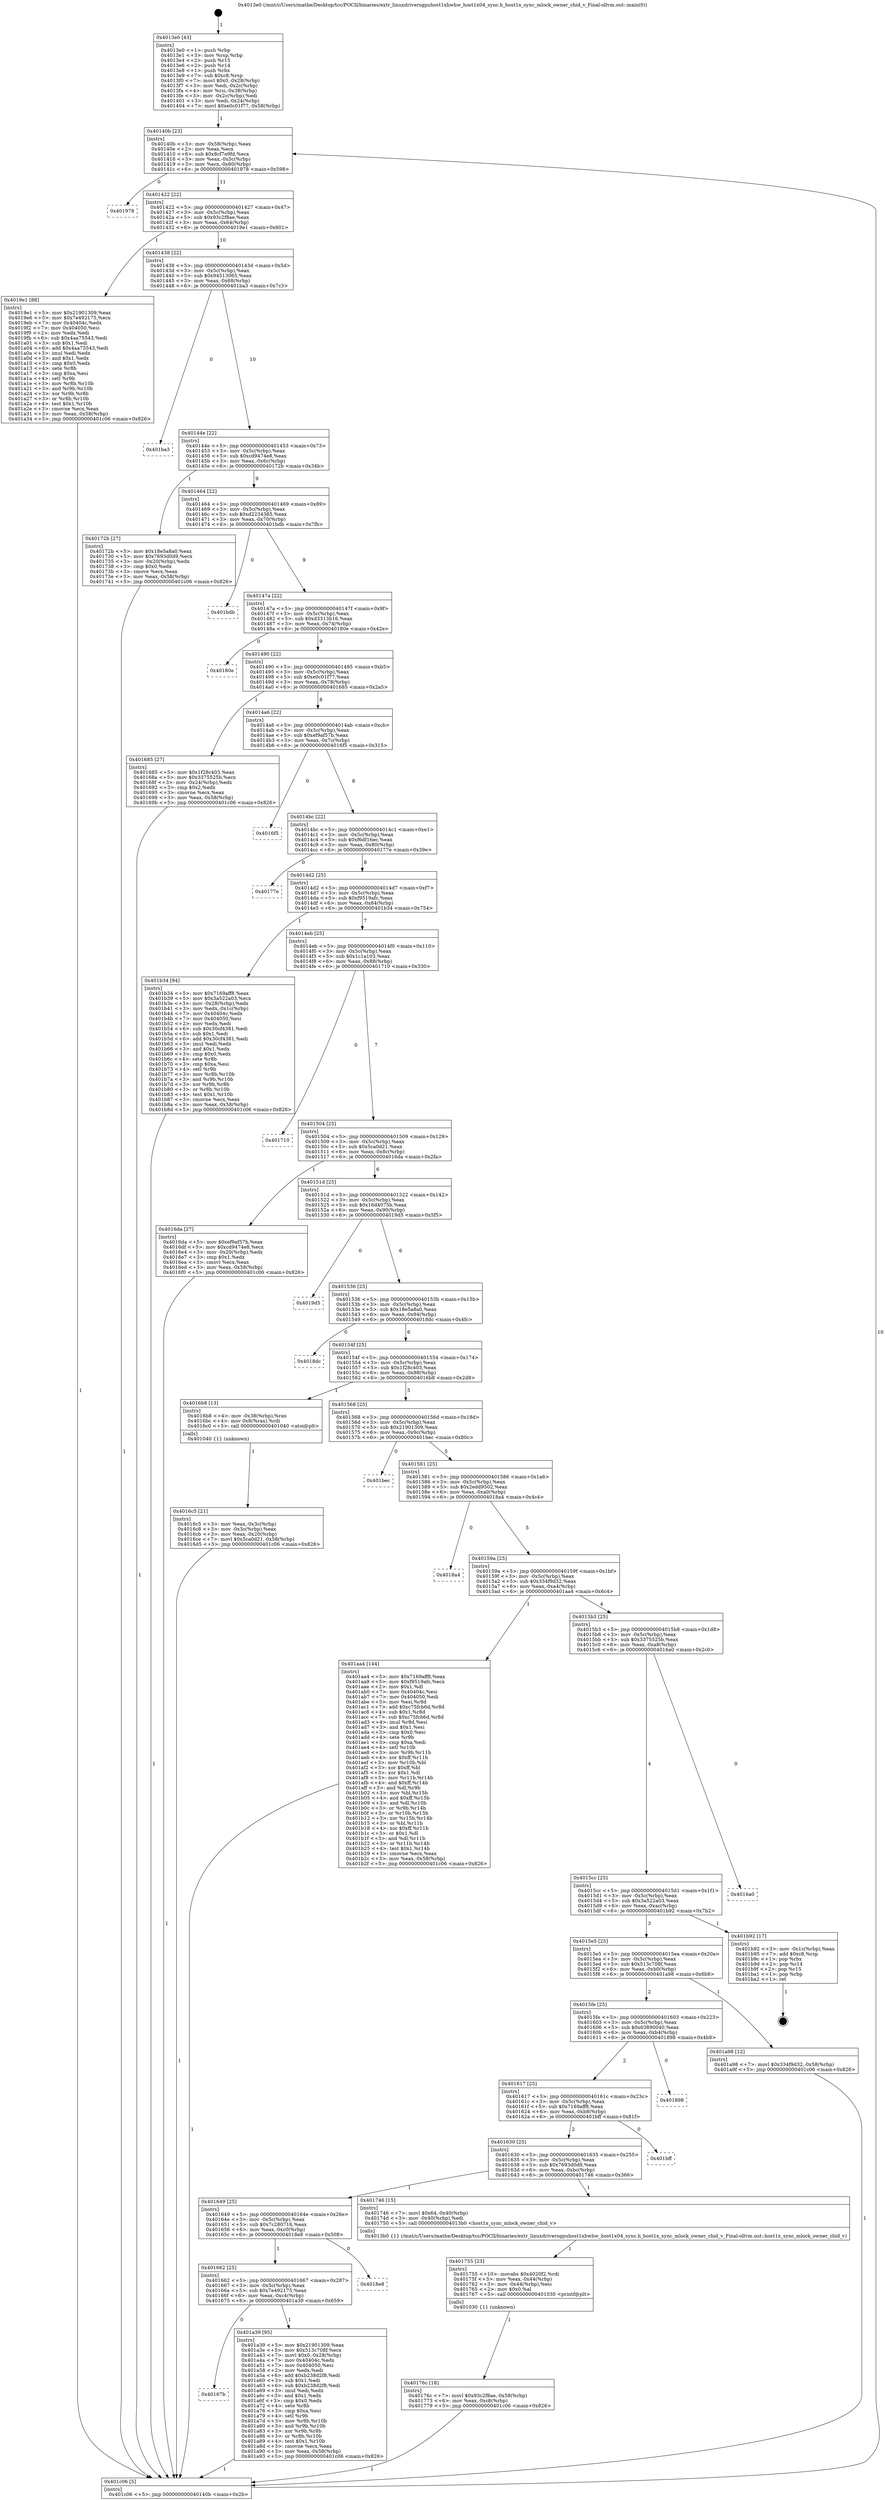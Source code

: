 digraph "0x4013e0" {
  label = "0x4013e0 (/mnt/c/Users/mathe/Desktop/tcc/POCII/binaries/extr_linuxdriversgpuhost1xhwhw_host1x04_sync.h_host1x_sync_mlock_owner_chid_v_Final-ollvm.out::main(0))"
  labelloc = "t"
  node[shape=record]

  Entry [label="",width=0.3,height=0.3,shape=circle,fillcolor=black,style=filled]
  "0x40140b" [label="{
     0x40140b [23]\l
     | [instrs]\l
     &nbsp;&nbsp;0x40140b \<+3\>: mov -0x58(%rbp),%eax\l
     &nbsp;&nbsp;0x40140e \<+2\>: mov %eax,%ecx\l
     &nbsp;&nbsp;0x401410 \<+6\>: sub $0x8cf7e9fd,%ecx\l
     &nbsp;&nbsp;0x401416 \<+3\>: mov %eax,-0x5c(%rbp)\l
     &nbsp;&nbsp;0x401419 \<+3\>: mov %ecx,-0x60(%rbp)\l
     &nbsp;&nbsp;0x40141c \<+6\>: je 0000000000401978 \<main+0x598\>\l
  }"]
  "0x401978" [label="{
     0x401978\l
  }", style=dashed]
  "0x401422" [label="{
     0x401422 [22]\l
     | [instrs]\l
     &nbsp;&nbsp;0x401422 \<+5\>: jmp 0000000000401427 \<main+0x47\>\l
     &nbsp;&nbsp;0x401427 \<+3\>: mov -0x5c(%rbp),%eax\l
     &nbsp;&nbsp;0x40142a \<+5\>: sub $0x93c2f8ae,%eax\l
     &nbsp;&nbsp;0x40142f \<+3\>: mov %eax,-0x64(%rbp)\l
     &nbsp;&nbsp;0x401432 \<+6\>: je 00000000004019e1 \<main+0x601\>\l
  }"]
  Exit [label="",width=0.3,height=0.3,shape=circle,fillcolor=black,style=filled,peripheries=2]
  "0x4019e1" [label="{
     0x4019e1 [88]\l
     | [instrs]\l
     &nbsp;&nbsp;0x4019e1 \<+5\>: mov $0x21901309,%eax\l
     &nbsp;&nbsp;0x4019e6 \<+5\>: mov $0x7e492175,%ecx\l
     &nbsp;&nbsp;0x4019eb \<+7\>: mov 0x40404c,%edx\l
     &nbsp;&nbsp;0x4019f2 \<+7\>: mov 0x404050,%esi\l
     &nbsp;&nbsp;0x4019f9 \<+2\>: mov %edx,%edi\l
     &nbsp;&nbsp;0x4019fb \<+6\>: sub $0x4aa75543,%edi\l
     &nbsp;&nbsp;0x401a01 \<+3\>: sub $0x1,%edi\l
     &nbsp;&nbsp;0x401a04 \<+6\>: add $0x4aa75543,%edi\l
     &nbsp;&nbsp;0x401a0a \<+3\>: imul %edi,%edx\l
     &nbsp;&nbsp;0x401a0d \<+3\>: and $0x1,%edx\l
     &nbsp;&nbsp;0x401a10 \<+3\>: cmp $0x0,%edx\l
     &nbsp;&nbsp;0x401a13 \<+4\>: sete %r8b\l
     &nbsp;&nbsp;0x401a17 \<+3\>: cmp $0xa,%esi\l
     &nbsp;&nbsp;0x401a1a \<+4\>: setl %r9b\l
     &nbsp;&nbsp;0x401a1e \<+3\>: mov %r8b,%r10b\l
     &nbsp;&nbsp;0x401a21 \<+3\>: and %r9b,%r10b\l
     &nbsp;&nbsp;0x401a24 \<+3\>: xor %r9b,%r8b\l
     &nbsp;&nbsp;0x401a27 \<+3\>: or %r8b,%r10b\l
     &nbsp;&nbsp;0x401a2a \<+4\>: test $0x1,%r10b\l
     &nbsp;&nbsp;0x401a2e \<+3\>: cmovne %ecx,%eax\l
     &nbsp;&nbsp;0x401a31 \<+3\>: mov %eax,-0x58(%rbp)\l
     &nbsp;&nbsp;0x401a34 \<+5\>: jmp 0000000000401c06 \<main+0x826\>\l
  }"]
  "0x401438" [label="{
     0x401438 [22]\l
     | [instrs]\l
     &nbsp;&nbsp;0x401438 \<+5\>: jmp 000000000040143d \<main+0x5d\>\l
     &nbsp;&nbsp;0x40143d \<+3\>: mov -0x5c(%rbp),%eax\l
     &nbsp;&nbsp;0x401440 \<+5\>: sub $0x94513065,%eax\l
     &nbsp;&nbsp;0x401445 \<+3\>: mov %eax,-0x68(%rbp)\l
     &nbsp;&nbsp;0x401448 \<+6\>: je 0000000000401ba3 \<main+0x7c3\>\l
  }"]
  "0x40167b" [label="{
     0x40167b\l
  }", style=dashed]
  "0x401ba3" [label="{
     0x401ba3\l
  }", style=dashed]
  "0x40144e" [label="{
     0x40144e [22]\l
     | [instrs]\l
     &nbsp;&nbsp;0x40144e \<+5\>: jmp 0000000000401453 \<main+0x73\>\l
     &nbsp;&nbsp;0x401453 \<+3\>: mov -0x5c(%rbp),%eax\l
     &nbsp;&nbsp;0x401456 \<+5\>: sub $0xcd9474e8,%eax\l
     &nbsp;&nbsp;0x40145b \<+3\>: mov %eax,-0x6c(%rbp)\l
     &nbsp;&nbsp;0x40145e \<+6\>: je 000000000040172b \<main+0x34b\>\l
  }"]
  "0x401a39" [label="{
     0x401a39 [95]\l
     | [instrs]\l
     &nbsp;&nbsp;0x401a39 \<+5\>: mov $0x21901309,%eax\l
     &nbsp;&nbsp;0x401a3e \<+5\>: mov $0x513c708f,%ecx\l
     &nbsp;&nbsp;0x401a43 \<+7\>: movl $0x0,-0x28(%rbp)\l
     &nbsp;&nbsp;0x401a4a \<+7\>: mov 0x40404c,%edx\l
     &nbsp;&nbsp;0x401a51 \<+7\>: mov 0x404050,%esi\l
     &nbsp;&nbsp;0x401a58 \<+2\>: mov %edx,%edi\l
     &nbsp;&nbsp;0x401a5a \<+6\>: add $0xb238d2f8,%edi\l
     &nbsp;&nbsp;0x401a60 \<+3\>: sub $0x1,%edi\l
     &nbsp;&nbsp;0x401a63 \<+6\>: sub $0xb238d2f8,%edi\l
     &nbsp;&nbsp;0x401a69 \<+3\>: imul %edi,%edx\l
     &nbsp;&nbsp;0x401a6c \<+3\>: and $0x1,%edx\l
     &nbsp;&nbsp;0x401a6f \<+3\>: cmp $0x0,%edx\l
     &nbsp;&nbsp;0x401a72 \<+4\>: sete %r8b\l
     &nbsp;&nbsp;0x401a76 \<+3\>: cmp $0xa,%esi\l
     &nbsp;&nbsp;0x401a79 \<+4\>: setl %r9b\l
     &nbsp;&nbsp;0x401a7d \<+3\>: mov %r8b,%r10b\l
     &nbsp;&nbsp;0x401a80 \<+3\>: and %r9b,%r10b\l
     &nbsp;&nbsp;0x401a83 \<+3\>: xor %r9b,%r8b\l
     &nbsp;&nbsp;0x401a86 \<+3\>: or %r8b,%r10b\l
     &nbsp;&nbsp;0x401a89 \<+4\>: test $0x1,%r10b\l
     &nbsp;&nbsp;0x401a8d \<+3\>: cmovne %ecx,%eax\l
     &nbsp;&nbsp;0x401a90 \<+3\>: mov %eax,-0x58(%rbp)\l
     &nbsp;&nbsp;0x401a93 \<+5\>: jmp 0000000000401c06 \<main+0x826\>\l
  }"]
  "0x40172b" [label="{
     0x40172b [27]\l
     | [instrs]\l
     &nbsp;&nbsp;0x40172b \<+5\>: mov $0x18e5a8a0,%eax\l
     &nbsp;&nbsp;0x401730 \<+5\>: mov $0x7693d0d9,%ecx\l
     &nbsp;&nbsp;0x401735 \<+3\>: mov -0x20(%rbp),%edx\l
     &nbsp;&nbsp;0x401738 \<+3\>: cmp $0x0,%edx\l
     &nbsp;&nbsp;0x40173b \<+3\>: cmove %ecx,%eax\l
     &nbsp;&nbsp;0x40173e \<+3\>: mov %eax,-0x58(%rbp)\l
     &nbsp;&nbsp;0x401741 \<+5\>: jmp 0000000000401c06 \<main+0x826\>\l
  }"]
  "0x401464" [label="{
     0x401464 [22]\l
     | [instrs]\l
     &nbsp;&nbsp;0x401464 \<+5\>: jmp 0000000000401469 \<main+0x89\>\l
     &nbsp;&nbsp;0x401469 \<+3\>: mov -0x5c(%rbp),%eax\l
     &nbsp;&nbsp;0x40146c \<+5\>: sub $0xd2234385,%eax\l
     &nbsp;&nbsp;0x401471 \<+3\>: mov %eax,-0x70(%rbp)\l
     &nbsp;&nbsp;0x401474 \<+6\>: je 0000000000401bdb \<main+0x7fb\>\l
  }"]
  "0x401662" [label="{
     0x401662 [25]\l
     | [instrs]\l
     &nbsp;&nbsp;0x401662 \<+5\>: jmp 0000000000401667 \<main+0x287\>\l
     &nbsp;&nbsp;0x401667 \<+3\>: mov -0x5c(%rbp),%eax\l
     &nbsp;&nbsp;0x40166a \<+5\>: sub $0x7e492175,%eax\l
     &nbsp;&nbsp;0x40166f \<+6\>: mov %eax,-0xc4(%rbp)\l
     &nbsp;&nbsp;0x401675 \<+6\>: je 0000000000401a39 \<main+0x659\>\l
  }"]
  "0x401bdb" [label="{
     0x401bdb\l
  }", style=dashed]
  "0x40147a" [label="{
     0x40147a [22]\l
     | [instrs]\l
     &nbsp;&nbsp;0x40147a \<+5\>: jmp 000000000040147f \<main+0x9f\>\l
     &nbsp;&nbsp;0x40147f \<+3\>: mov -0x5c(%rbp),%eax\l
     &nbsp;&nbsp;0x401482 \<+5\>: sub $0xd3313b16,%eax\l
     &nbsp;&nbsp;0x401487 \<+3\>: mov %eax,-0x74(%rbp)\l
     &nbsp;&nbsp;0x40148a \<+6\>: je 000000000040180e \<main+0x42e\>\l
  }"]
  "0x4018e8" [label="{
     0x4018e8\l
  }", style=dashed]
  "0x40180e" [label="{
     0x40180e\l
  }", style=dashed]
  "0x401490" [label="{
     0x401490 [22]\l
     | [instrs]\l
     &nbsp;&nbsp;0x401490 \<+5\>: jmp 0000000000401495 \<main+0xb5\>\l
     &nbsp;&nbsp;0x401495 \<+3\>: mov -0x5c(%rbp),%eax\l
     &nbsp;&nbsp;0x401498 \<+5\>: sub $0xe0c01f77,%eax\l
     &nbsp;&nbsp;0x40149d \<+3\>: mov %eax,-0x78(%rbp)\l
     &nbsp;&nbsp;0x4014a0 \<+6\>: je 0000000000401685 \<main+0x2a5\>\l
  }"]
  "0x40176c" [label="{
     0x40176c [18]\l
     | [instrs]\l
     &nbsp;&nbsp;0x40176c \<+7\>: movl $0x93c2f8ae,-0x58(%rbp)\l
     &nbsp;&nbsp;0x401773 \<+6\>: mov %eax,-0xc8(%rbp)\l
     &nbsp;&nbsp;0x401779 \<+5\>: jmp 0000000000401c06 \<main+0x826\>\l
  }"]
  "0x401685" [label="{
     0x401685 [27]\l
     | [instrs]\l
     &nbsp;&nbsp;0x401685 \<+5\>: mov $0x1f28c403,%eax\l
     &nbsp;&nbsp;0x40168a \<+5\>: mov $0x3375525b,%ecx\l
     &nbsp;&nbsp;0x40168f \<+3\>: mov -0x24(%rbp),%edx\l
     &nbsp;&nbsp;0x401692 \<+3\>: cmp $0x2,%edx\l
     &nbsp;&nbsp;0x401695 \<+3\>: cmovne %ecx,%eax\l
     &nbsp;&nbsp;0x401698 \<+3\>: mov %eax,-0x58(%rbp)\l
     &nbsp;&nbsp;0x40169b \<+5\>: jmp 0000000000401c06 \<main+0x826\>\l
  }"]
  "0x4014a6" [label="{
     0x4014a6 [22]\l
     | [instrs]\l
     &nbsp;&nbsp;0x4014a6 \<+5\>: jmp 00000000004014ab \<main+0xcb\>\l
     &nbsp;&nbsp;0x4014ab \<+3\>: mov -0x5c(%rbp),%eax\l
     &nbsp;&nbsp;0x4014ae \<+5\>: sub $0xef9af57b,%eax\l
     &nbsp;&nbsp;0x4014b3 \<+3\>: mov %eax,-0x7c(%rbp)\l
     &nbsp;&nbsp;0x4014b6 \<+6\>: je 00000000004016f5 \<main+0x315\>\l
  }"]
  "0x401c06" [label="{
     0x401c06 [5]\l
     | [instrs]\l
     &nbsp;&nbsp;0x401c06 \<+5\>: jmp 000000000040140b \<main+0x2b\>\l
  }"]
  "0x4013e0" [label="{
     0x4013e0 [43]\l
     | [instrs]\l
     &nbsp;&nbsp;0x4013e0 \<+1\>: push %rbp\l
     &nbsp;&nbsp;0x4013e1 \<+3\>: mov %rsp,%rbp\l
     &nbsp;&nbsp;0x4013e4 \<+2\>: push %r15\l
     &nbsp;&nbsp;0x4013e6 \<+2\>: push %r14\l
     &nbsp;&nbsp;0x4013e8 \<+1\>: push %rbx\l
     &nbsp;&nbsp;0x4013e9 \<+7\>: sub $0xc8,%rsp\l
     &nbsp;&nbsp;0x4013f0 \<+7\>: movl $0x0,-0x28(%rbp)\l
     &nbsp;&nbsp;0x4013f7 \<+3\>: mov %edi,-0x2c(%rbp)\l
     &nbsp;&nbsp;0x4013fa \<+4\>: mov %rsi,-0x38(%rbp)\l
     &nbsp;&nbsp;0x4013fe \<+3\>: mov -0x2c(%rbp),%edi\l
     &nbsp;&nbsp;0x401401 \<+3\>: mov %edi,-0x24(%rbp)\l
     &nbsp;&nbsp;0x401404 \<+7\>: movl $0xe0c01f77,-0x58(%rbp)\l
  }"]
  "0x401755" [label="{
     0x401755 [23]\l
     | [instrs]\l
     &nbsp;&nbsp;0x401755 \<+10\>: movabs $0x4020f2,%rdi\l
     &nbsp;&nbsp;0x40175f \<+3\>: mov %eax,-0x44(%rbp)\l
     &nbsp;&nbsp;0x401762 \<+3\>: mov -0x44(%rbp),%esi\l
     &nbsp;&nbsp;0x401765 \<+2\>: mov $0x0,%al\l
     &nbsp;&nbsp;0x401767 \<+5\>: call 0000000000401030 \<printf@plt\>\l
     | [calls]\l
     &nbsp;&nbsp;0x401030 \{1\} (unknown)\l
  }"]
  "0x4016f5" [label="{
     0x4016f5\l
  }", style=dashed]
  "0x4014bc" [label="{
     0x4014bc [22]\l
     | [instrs]\l
     &nbsp;&nbsp;0x4014bc \<+5\>: jmp 00000000004014c1 \<main+0xe1\>\l
     &nbsp;&nbsp;0x4014c1 \<+3\>: mov -0x5c(%rbp),%eax\l
     &nbsp;&nbsp;0x4014c4 \<+5\>: sub $0xf6df16ec,%eax\l
     &nbsp;&nbsp;0x4014c9 \<+3\>: mov %eax,-0x80(%rbp)\l
     &nbsp;&nbsp;0x4014cc \<+6\>: je 000000000040177e \<main+0x39e\>\l
  }"]
  "0x401649" [label="{
     0x401649 [25]\l
     | [instrs]\l
     &nbsp;&nbsp;0x401649 \<+5\>: jmp 000000000040164e \<main+0x26e\>\l
     &nbsp;&nbsp;0x40164e \<+3\>: mov -0x5c(%rbp),%eax\l
     &nbsp;&nbsp;0x401651 \<+5\>: sub $0x7c280716,%eax\l
     &nbsp;&nbsp;0x401656 \<+6\>: mov %eax,-0xc0(%rbp)\l
     &nbsp;&nbsp;0x40165c \<+6\>: je 00000000004018e8 \<main+0x508\>\l
  }"]
  "0x40177e" [label="{
     0x40177e\l
  }", style=dashed]
  "0x4014d2" [label="{
     0x4014d2 [25]\l
     | [instrs]\l
     &nbsp;&nbsp;0x4014d2 \<+5\>: jmp 00000000004014d7 \<main+0xf7\>\l
     &nbsp;&nbsp;0x4014d7 \<+3\>: mov -0x5c(%rbp),%eax\l
     &nbsp;&nbsp;0x4014da \<+5\>: sub $0xf9519afc,%eax\l
     &nbsp;&nbsp;0x4014df \<+6\>: mov %eax,-0x84(%rbp)\l
     &nbsp;&nbsp;0x4014e5 \<+6\>: je 0000000000401b34 \<main+0x754\>\l
  }"]
  "0x401746" [label="{
     0x401746 [15]\l
     | [instrs]\l
     &nbsp;&nbsp;0x401746 \<+7\>: movl $0x64,-0x40(%rbp)\l
     &nbsp;&nbsp;0x40174d \<+3\>: mov -0x40(%rbp),%edi\l
     &nbsp;&nbsp;0x401750 \<+5\>: call 00000000004013b0 \<host1x_sync_mlock_owner_chid_v\>\l
     | [calls]\l
     &nbsp;&nbsp;0x4013b0 \{1\} (/mnt/c/Users/mathe/Desktop/tcc/POCII/binaries/extr_linuxdriversgpuhost1xhwhw_host1x04_sync.h_host1x_sync_mlock_owner_chid_v_Final-ollvm.out::host1x_sync_mlock_owner_chid_v)\l
  }"]
  "0x401b34" [label="{
     0x401b34 [94]\l
     | [instrs]\l
     &nbsp;&nbsp;0x401b34 \<+5\>: mov $0x7169aff8,%eax\l
     &nbsp;&nbsp;0x401b39 \<+5\>: mov $0x3a522a03,%ecx\l
     &nbsp;&nbsp;0x401b3e \<+3\>: mov -0x28(%rbp),%edx\l
     &nbsp;&nbsp;0x401b41 \<+3\>: mov %edx,-0x1c(%rbp)\l
     &nbsp;&nbsp;0x401b44 \<+7\>: mov 0x40404c,%edx\l
     &nbsp;&nbsp;0x401b4b \<+7\>: mov 0x404050,%esi\l
     &nbsp;&nbsp;0x401b52 \<+2\>: mov %edx,%edi\l
     &nbsp;&nbsp;0x401b54 \<+6\>: sub $0x30cf4381,%edi\l
     &nbsp;&nbsp;0x401b5a \<+3\>: sub $0x1,%edi\l
     &nbsp;&nbsp;0x401b5d \<+6\>: add $0x30cf4381,%edi\l
     &nbsp;&nbsp;0x401b63 \<+3\>: imul %edi,%edx\l
     &nbsp;&nbsp;0x401b66 \<+3\>: and $0x1,%edx\l
     &nbsp;&nbsp;0x401b69 \<+3\>: cmp $0x0,%edx\l
     &nbsp;&nbsp;0x401b6c \<+4\>: sete %r8b\l
     &nbsp;&nbsp;0x401b70 \<+3\>: cmp $0xa,%esi\l
     &nbsp;&nbsp;0x401b73 \<+4\>: setl %r9b\l
     &nbsp;&nbsp;0x401b77 \<+3\>: mov %r8b,%r10b\l
     &nbsp;&nbsp;0x401b7a \<+3\>: and %r9b,%r10b\l
     &nbsp;&nbsp;0x401b7d \<+3\>: xor %r9b,%r8b\l
     &nbsp;&nbsp;0x401b80 \<+3\>: or %r8b,%r10b\l
     &nbsp;&nbsp;0x401b83 \<+4\>: test $0x1,%r10b\l
     &nbsp;&nbsp;0x401b87 \<+3\>: cmovne %ecx,%eax\l
     &nbsp;&nbsp;0x401b8a \<+3\>: mov %eax,-0x58(%rbp)\l
     &nbsp;&nbsp;0x401b8d \<+5\>: jmp 0000000000401c06 \<main+0x826\>\l
  }"]
  "0x4014eb" [label="{
     0x4014eb [25]\l
     | [instrs]\l
     &nbsp;&nbsp;0x4014eb \<+5\>: jmp 00000000004014f0 \<main+0x110\>\l
     &nbsp;&nbsp;0x4014f0 \<+3\>: mov -0x5c(%rbp),%eax\l
     &nbsp;&nbsp;0x4014f3 \<+5\>: sub $0x1c1a103,%eax\l
     &nbsp;&nbsp;0x4014f8 \<+6\>: mov %eax,-0x88(%rbp)\l
     &nbsp;&nbsp;0x4014fe \<+6\>: je 0000000000401710 \<main+0x330\>\l
  }"]
  "0x401630" [label="{
     0x401630 [25]\l
     | [instrs]\l
     &nbsp;&nbsp;0x401630 \<+5\>: jmp 0000000000401635 \<main+0x255\>\l
     &nbsp;&nbsp;0x401635 \<+3\>: mov -0x5c(%rbp),%eax\l
     &nbsp;&nbsp;0x401638 \<+5\>: sub $0x7693d0d9,%eax\l
     &nbsp;&nbsp;0x40163d \<+6\>: mov %eax,-0xbc(%rbp)\l
     &nbsp;&nbsp;0x401643 \<+6\>: je 0000000000401746 \<main+0x366\>\l
  }"]
  "0x401710" [label="{
     0x401710\l
  }", style=dashed]
  "0x401504" [label="{
     0x401504 [25]\l
     | [instrs]\l
     &nbsp;&nbsp;0x401504 \<+5\>: jmp 0000000000401509 \<main+0x129\>\l
     &nbsp;&nbsp;0x401509 \<+3\>: mov -0x5c(%rbp),%eax\l
     &nbsp;&nbsp;0x40150c \<+5\>: sub $0x5ca0d21,%eax\l
     &nbsp;&nbsp;0x401511 \<+6\>: mov %eax,-0x8c(%rbp)\l
     &nbsp;&nbsp;0x401517 \<+6\>: je 00000000004016da \<main+0x2fa\>\l
  }"]
  "0x401bff" [label="{
     0x401bff\l
  }", style=dashed]
  "0x4016da" [label="{
     0x4016da [27]\l
     | [instrs]\l
     &nbsp;&nbsp;0x4016da \<+5\>: mov $0xef9af57b,%eax\l
     &nbsp;&nbsp;0x4016df \<+5\>: mov $0xcd9474e8,%ecx\l
     &nbsp;&nbsp;0x4016e4 \<+3\>: mov -0x20(%rbp),%edx\l
     &nbsp;&nbsp;0x4016e7 \<+3\>: cmp $0x1,%edx\l
     &nbsp;&nbsp;0x4016ea \<+3\>: cmovl %ecx,%eax\l
     &nbsp;&nbsp;0x4016ed \<+3\>: mov %eax,-0x58(%rbp)\l
     &nbsp;&nbsp;0x4016f0 \<+5\>: jmp 0000000000401c06 \<main+0x826\>\l
  }"]
  "0x40151d" [label="{
     0x40151d [25]\l
     | [instrs]\l
     &nbsp;&nbsp;0x40151d \<+5\>: jmp 0000000000401522 \<main+0x142\>\l
     &nbsp;&nbsp;0x401522 \<+3\>: mov -0x5c(%rbp),%eax\l
     &nbsp;&nbsp;0x401525 \<+5\>: sub $0x16d4075b,%eax\l
     &nbsp;&nbsp;0x40152a \<+6\>: mov %eax,-0x90(%rbp)\l
     &nbsp;&nbsp;0x401530 \<+6\>: je 00000000004019d5 \<main+0x5f5\>\l
  }"]
  "0x401617" [label="{
     0x401617 [25]\l
     | [instrs]\l
     &nbsp;&nbsp;0x401617 \<+5\>: jmp 000000000040161c \<main+0x23c\>\l
     &nbsp;&nbsp;0x40161c \<+3\>: mov -0x5c(%rbp),%eax\l
     &nbsp;&nbsp;0x40161f \<+5\>: sub $0x7169aff8,%eax\l
     &nbsp;&nbsp;0x401624 \<+6\>: mov %eax,-0xb8(%rbp)\l
     &nbsp;&nbsp;0x40162a \<+6\>: je 0000000000401bff \<main+0x81f\>\l
  }"]
  "0x4019d5" [label="{
     0x4019d5\l
  }", style=dashed]
  "0x401536" [label="{
     0x401536 [25]\l
     | [instrs]\l
     &nbsp;&nbsp;0x401536 \<+5\>: jmp 000000000040153b \<main+0x15b\>\l
     &nbsp;&nbsp;0x40153b \<+3\>: mov -0x5c(%rbp),%eax\l
     &nbsp;&nbsp;0x40153e \<+5\>: sub $0x18e5a8a0,%eax\l
     &nbsp;&nbsp;0x401543 \<+6\>: mov %eax,-0x94(%rbp)\l
     &nbsp;&nbsp;0x401549 \<+6\>: je 00000000004018dc \<main+0x4fc\>\l
  }"]
  "0x401898" [label="{
     0x401898\l
  }", style=dashed]
  "0x4018dc" [label="{
     0x4018dc\l
  }", style=dashed]
  "0x40154f" [label="{
     0x40154f [25]\l
     | [instrs]\l
     &nbsp;&nbsp;0x40154f \<+5\>: jmp 0000000000401554 \<main+0x174\>\l
     &nbsp;&nbsp;0x401554 \<+3\>: mov -0x5c(%rbp),%eax\l
     &nbsp;&nbsp;0x401557 \<+5\>: sub $0x1f28c403,%eax\l
     &nbsp;&nbsp;0x40155c \<+6\>: mov %eax,-0x98(%rbp)\l
     &nbsp;&nbsp;0x401562 \<+6\>: je 00000000004016b8 \<main+0x2d8\>\l
  }"]
  "0x4015fe" [label="{
     0x4015fe [25]\l
     | [instrs]\l
     &nbsp;&nbsp;0x4015fe \<+5\>: jmp 0000000000401603 \<main+0x223\>\l
     &nbsp;&nbsp;0x401603 \<+3\>: mov -0x5c(%rbp),%eax\l
     &nbsp;&nbsp;0x401606 \<+5\>: sub $0x63890040,%eax\l
     &nbsp;&nbsp;0x40160b \<+6\>: mov %eax,-0xb4(%rbp)\l
     &nbsp;&nbsp;0x401611 \<+6\>: je 0000000000401898 \<main+0x4b8\>\l
  }"]
  "0x4016b8" [label="{
     0x4016b8 [13]\l
     | [instrs]\l
     &nbsp;&nbsp;0x4016b8 \<+4\>: mov -0x38(%rbp),%rax\l
     &nbsp;&nbsp;0x4016bc \<+4\>: mov 0x8(%rax),%rdi\l
     &nbsp;&nbsp;0x4016c0 \<+5\>: call 0000000000401040 \<atoi@plt\>\l
     | [calls]\l
     &nbsp;&nbsp;0x401040 \{1\} (unknown)\l
  }"]
  "0x401568" [label="{
     0x401568 [25]\l
     | [instrs]\l
     &nbsp;&nbsp;0x401568 \<+5\>: jmp 000000000040156d \<main+0x18d\>\l
     &nbsp;&nbsp;0x40156d \<+3\>: mov -0x5c(%rbp),%eax\l
     &nbsp;&nbsp;0x401570 \<+5\>: sub $0x21901309,%eax\l
     &nbsp;&nbsp;0x401575 \<+6\>: mov %eax,-0x9c(%rbp)\l
     &nbsp;&nbsp;0x40157b \<+6\>: je 0000000000401bec \<main+0x80c\>\l
  }"]
  "0x4016c5" [label="{
     0x4016c5 [21]\l
     | [instrs]\l
     &nbsp;&nbsp;0x4016c5 \<+3\>: mov %eax,-0x3c(%rbp)\l
     &nbsp;&nbsp;0x4016c8 \<+3\>: mov -0x3c(%rbp),%eax\l
     &nbsp;&nbsp;0x4016cb \<+3\>: mov %eax,-0x20(%rbp)\l
     &nbsp;&nbsp;0x4016ce \<+7\>: movl $0x5ca0d21,-0x58(%rbp)\l
     &nbsp;&nbsp;0x4016d5 \<+5\>: jmp 0000000000401c06 \<main+0x826\>\l
  }"]
  "0x401a98" [label="{
     0x401a98 [12]\l
     | [instrs]\l
     &nbsp;&nbsp;0x401a98 \<+7\>: movl $0x334f9d32,-0x58(%rbp)\l
     &nbsp;&nbsp;0x401a9f \<+5\>: jmp 0000000000401c06 \<main+0x826\>\l
  }"]
  "0x401bec" [label="{
     0x401bec\l
  }", style=dashed]
  "0x401581" [label="{
     0x401581 [25]\l
     | [instrs]\l
     &nbsp;&nbsp;0x401581 \<+5\>: jmp 0000000000401586 \<main+0x1a6\>\l
     &nbsp;&nbsp;0x401586 \<+3\>: mov -0x5c(%rbp),%eax\l
     &nbsp;&nbsp;0x401589 \<+5\>: sub $0x2edd9502,%eax\l
     &nbsp;&nbsp;0x40158e \<+6\>: mov %eax,-0xa0(%rbp)\l
     &nbsp;&nbsp;0x401594 \<+6\>: je 00000000004018a4 \<main+0x4c4\>\l
  }"]
  "0x4015e5" [label="{
     0x4015e5 [25]\l
     | [instrs]\l
     &nbsp;&nbsp;0x4015e5 \<+5\>: jmp 00000000004015ea \<main+0x20a\>\l
     &nbsp;&nbsp;0x4015ea \<+3\>: mov -0x5c(%rbp),%eax\l
     &nbsp;&nbsp;0x4015ed \<+5\>: sub $0x513c708f,%eax\l
     &nbsp;&nbsp;0x4015f2 \<+6\>: mov %eax,-0xb0(%rbp)\l
     &nbsp;&nbsp;0x4015f8 \<+6\>: je 0000000000401a98 \<main+0x6b8\>\l
  }"]
  "0x4018a4" [label="{
     0x4018a4\l
  }", style=dashed]
  "0x40159a" [label="{
     0x40159a [25]\l
     | [instrs]\l
     &nbsp;&nbsp;0x40159a \<+5\>: jmp 000000000040159f \<main+0x1bf\>\l
     &nbsp;&nbsp;0x40159f \<+3\>: mov -0x5c(%rbp),%eax\l
     &nbsp;&nbsp;0x4015a2 \<+5\>: sub $0x334f9d32,%eax\l
     &nbsp;&nbsp;0x4015a7 \<+6\>: mov %eax,-0xa4(%rbp)\l
     &nbsp;&nbsp;0x4015ad \<+6\>: je 0000000000401aa4 \<main+0x6c4\>\l
  }"]
  "0x401b92" [label="{
     0x401b92 [17]\l
     | [instrs]\l
     &nbsp;&nbsp;0x401b92 \<+3\>: mov -0x1c(%rbp),%eax\l
     &nbsp;&nbsp;0x401b95 \<+7\>: add $0xc8,%rsp\l
     &nbsp;&nbsp;0x401b9c \<+1\>: pop %rbx\l
     &nbsp;&nbsp;0x401b9d \<+2\>: pop %r14\l
     &nbsp;&nbsp;0x401b9f \<+2\>: pop %r15\l
     &nbsp;&nbsp;0x401ba1 \<+1\>: pop %rbp\l
     &nbsp;&nbsp;0x401ba2 \<+1\>: ret\l
  }"]
  "0x401aa4" [label="{
     0x401aa4 [144]\l
     | [instrs]\l
     &nbsp;&nbsp;0x401aa4 \<+5\>: mov $0x7169aff8,%eax\l
     &nbsp;&nbsp;0x401aa9 \<+5\>: mov $0xf9519afc,%ecx\l
     &nbsp;&nbsp;0x401aae \<+2\>: mov $0x1,%dl\l
     &nbsp;&nbsp;0x401ab0 \<+7\>: mov 0x40404c,%esi\l
     &nbsp;&nbsp;0x401ab7 \<+7\>: mov 0x404050,%edi\l
     &nbsp;&nbsp;0x401abe \<+3\>: mov %esi,%r8d\l
     &nbsp;&nbsp;0x401ac1 \<+7\>: add $0xc75fcb6d,%r8d\l
     &nbsp;&nbsp;0x401ac8 \<+4\>: sub $0x1,%r8d\l
     &nbsp;&nbsp;0x401acc \<+7\>: sub $0xc75fcb6d,%r8d\l
     &nbsp;&nbsp;0x401ad3 \<+4\>: imul %r8d,%esi\l
     &nbsp;&nbsp;0x401ad7 \<+3\>: and $0x1,%esi\l
     &nbsp;&nbsp;0x401ada \<+3\>: cmp $0x0,%esi\l
     &nbsp;&nbsp;0x401add \<+4\>: sete %r9b\l
     &nbsp;&nbsp;0x401ae1 \<+3\>: cmp $0xa,%edi\l
     &nbsp;&nbsp;0x401ae4 \<+4\>: setl %r10b\l
     &nbsp;&nbsp;0x401ae8 \<+3\>: mov %r9b,%r11b\l
     &nbsp;&nbsp;0x401aeb \<+4\>: xor $0xff,%r11b\l
     &nbsp;&nbsp;0x401aef \<+3\>: mov %r10b,%bl\l
     &nbsp;&nbsp;0x401af2 \<+3\>: xor $0xff,%bl\l
     &nbsp;&nbsp;0x401af5 \<+3\>: xor $0x1,%dl\l
     &nbsp;&nbsp;0x401af8 \<+3\>: mov %r11b,%r14b\l
     &nbsp;&nbsp;0x401afb \<+4\>: and $0xff,%r14b\l
     &nbsp;&nbsp;0x401aff \<+3\>: and %dl,%r9b\l
     &nbsp;&nbsp;0x401b02 \<+3\>: mov %bl,%r15b\l
     &nbsp;&nbsp;0x401b05 \<+4\>: and $0xff,%r15b\l
     &nbsp;&nbsp;0x401b09 \<+3\>: and %dl,%r10b\l
     &nbsp;&nbsp;0x401b0c \<+3\>: or %r9b,%r14b\l
     &nbsp;&nbsp;0x401b0f \<+3\>: or %r10b,%r15b\l
     &nbsp;&nbsp;0x401b12 \<+3\>: xor %r15b,%r14b\l
     &nbsp;&nbsp;0x401b15 \<+3\>: or %bl,%r11b\l
     &nbsp;&nbsp;0x401b18 \<+4\>: xor $0xff,%r11b\l
     &nbsp;&nbsp;0x401b1c \<+3\>: or $0x1,%dl\l
     &nbsp;&nbsp;0x401b1f \<+3\>: and %dl,%r11b\l
     &nbsp;&nbsp;0x401b22 \<+3\>: or %r11b,%r14b\l
     &nbsp;&nbsp;0x401b25 \<+4\>: test $0x1,%r14b\l
     &nbsp;&nbsp;0x401b29 \<+3\>: cmovne %ecx,%eax\l
     &nbsp;&nbsp;0x401b2c \<+3\>: mov %eax,-0x58(%rbp)\l
     &nbsp;&nbsp;0x401b2f \<+5\>: jmp 0000000000401c06 \<main+0x826\>\l
  }"]
  "0x4015b3" [label="{
     0x4015b3 [25]\l
     | [instrs]\l
     &nbsp;&nbsp;0x4015b3 \<+5\>: jmp 00000000004015b8 \<main+0x1d8\>\l
     &nbsp;&nbsp;0x4015b8 \<+3\>: mov -0x5c(%rbp),%eax\l
     &nbsp;&nbsp;0x4015bb \<+5\>: sub $0x3375525b,%eax\l
     &nbsp;&nbsp;0x4015c0 \<+6\>: mov %eax,-0xa8(%rbp)\l
     &nbsp;&nbsp;0x4015c6 \<+6\>: je 00000000004016a0 \<main+0x2c0\>\l
  }"]
  "0x4015cc" [label="{
     0x4015cc [25]\l
     | [instrs]\l
     &nbsp;&nbsp;0x4015cc \<+5\>: jmp 00000000004015d1 \<main+0x1f1\>\l
     &nbsp;&nbsp;0x4015d1 \<+3\>: mov -0x5c(%rbp),%eax\l
     &nbsp;&nbsp;0x4015d4 \<+5\>: sub $0x3a522a03,%eax\l
     &nbsp;&nbsp;0x4015d9 \<+6\>: mov %eax,-0xac(%rbp)\l
     &nbsp;&nbsp;0x4015df \<+6\>: je 0000000000401b92 \<main+0x7b2\>\l
  }"]
  "0x4016a0" [label="{
     0x4016a0\l
  }", style=dashed]
  Entry -> "0x4013e0" [label=" 1"]
  "0x40140b" -> "0x401978" [label=" 0"]
  "0x40140b" -> "0x401422" [label=" 11"]
  "0x401b92" -> Exit [label=" 1"]
  "0x401422" -> "0x4019e1" [label=" 1"]
  "0x401422" -> "0x401438" [label=" 10"]
  "0x401b34" -> "0x401c06" [label=" 1"]
  "0x401438" -> "0x401ba3" [label=" 0"]
  "0x401438" -> "0x40144e" [label=" 10"]
  "0x401aa4" -> "0x401c06" [label=" 1"]
  "0x40144e" -> "0x40172b" [label=" 1"]
  "0x40144e" -> "0x401464" [label=" 9"]
  "0x401a98" -> "0x401c06" [label=" 1"]
  "0x401464" -> "0x401bdb" [label=" 0"]
  "0x401464" -> "0x40147a" [label=" 9"]
  "0x401662" -> "0x40167b" [label=" 0"]
  "0x40147a" -> "0x40180e" [label=" 0"]
  "0x40147a" -> "0x401490" [label=" 9"]
  "0x401662" -> "0x401a39" [label=" 1"]
  "0x401490" -> "0x401685" [label=" 1"]
  "0x401490" -> "0x4014a6" [label=" 8"]
  "0x401685" -> "0x401c06" [label=" 1"]
  "0x4013e0" -> "0x40140b" [label=" 1"]
  "0x401c06" -> "0x40140b" [label=" 10"]
  "0x401649" -> "0x401662" [label=" 1"]
  "0x4014a6" -> "0x4016f5" [label=" 0"]
  "0x4014a6" -> "0x4014bc" [label=" 8"]
  "0x401649" -> "0x4018e8" [label=" 0"]
  "0x4014bc" -> "0x40177e" [label=" 0"]
  "0x4014bc" -> "0x4014d2" [label=" 8"]
  "0x401a39" -> "0x401c06" [label=" 1"]
  "0x4014d2" -> "0x401b34" [label=" 1"]
  "0x4014d2" -> "0x4014eb" [label=" 7"]
  "0x4019e1" -> "0x401c06" [label=" 1"]
  "0x4014eb" -> "0x401710" [label=" 0"]
  "0x4014eb" -> "0x401504" [label=" 7"]
  "0x401755" -> "0x40176c" [label=" 1"]
  "0x401504" -> "0x4016da" [label=" 1"]
  "0x401504" -> "0x40151d" [label=" 6"]
  "0x401746" -> "0x401755" [label=" 1"]
  "0x40151d" -> "0x4019d5" [label=" 0"]
  "0x40151d" -> "0x401536" [label=" 6"]
  "0x401630" -> "0x401746" [label=" 1"]
  "0x401536" -> "0x4018dc" [label=" 0"]
  "0x401536" -> "0x40154f" [label=" 6"]
  "0x40176c" -> "0x401c06" [label=" 1"]
  "0x40154f" -> "0x4016b8" [label=" 1"]
  "0x40154f" -> "0x401568" [label=" 5"]
  "0x4016b8" -> "0x4016c5" [label=" 1"]
  "0x4016c5" -> "0x401c06" [label=" 1"]
  "0x4016da" -> "0x401c06" [label=" 1"]
  "0x40172b" -> "0x401c06" [label=" 1"]
  "0x401617" -> "0x401bff" [label=" 0"]
  "0x401568" -> "0x401bec" [label=" 0"]
  "0x401568" -> "0x401581" [label=" 5"]
  "0x401630" -> "0x401649" [label=" 1"]
  "0x401581" -> "0x4018a4" [label=" 0"]
  "0x401581" -> "0x40159a" [label=" 5"]
  "0x4015fe" -> "0x401898" [label=" 0"]
  "0x40159a" -> "0x401aa4" [label=" 1"]
  "0x40159a" -> "0x4015b3" [label=" 4"]
  "0x401617" -> "0x401630" [label=" 2"]
  "0x4015b3" -> "0x4016a0" [label=" 0"]
  "0x4015b3" -> "0x4015cc" [label=" 4"]
  "0x4015e5" -> "0x4015fe" [label=" 2"]
  "0x4015cc" -> "0x401b92" [label=" 1"]
  "0x4015cc" -> "0x4015e5" [label=" 3"]
  "0x4015fe" -> "0x401617" [label=" 2"]
  "0x4015e5" -> "0x401a98" [label=" 1"]
}
